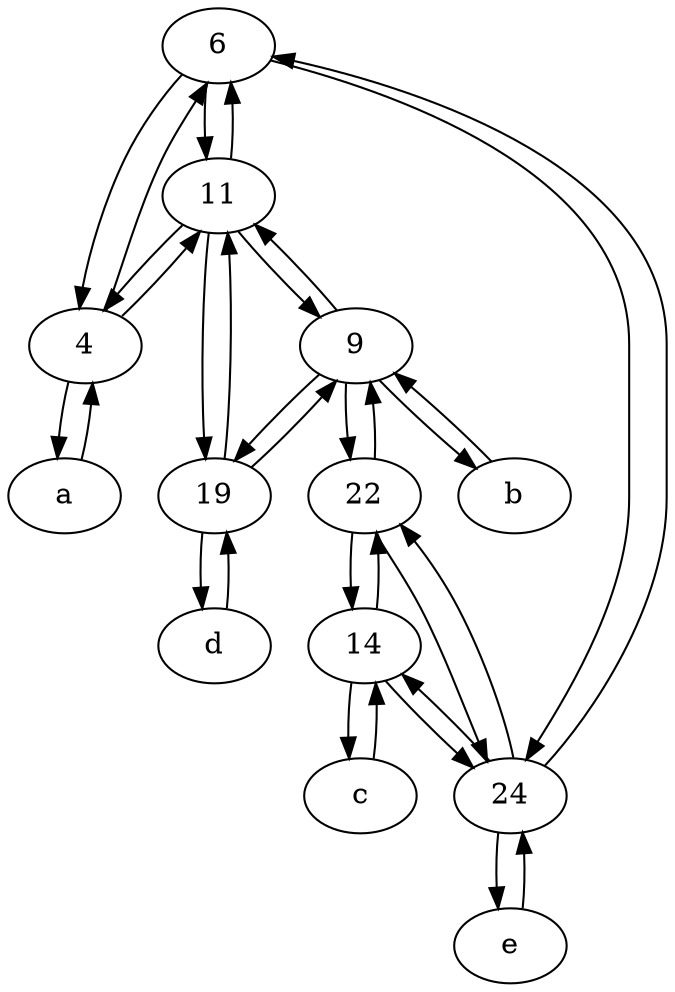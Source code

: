 digraph  {
	6;
	c [pos="20,10!"];
	11;
	4;
	19;
	14;
	e [pos="30,50!"];
	d [pos="20,30!"];
	22;
	24;
	a [pos="40,10!"];
	9;
	b [pos="50,20!"];
	14 -> 22;
	4 -> 6;
	4 -> 11;
	19 -> d;
	c -> 14;
	6 -> 4;
	11 -> 4;
	24 -> 6;
	6 -> 11;
	a -> 4;
	4 -> a;
	9 -> 22;
	11 -> 9;
	6 -> 24;
	14 -> 24;
	24 -> e;
	24 -> 14;
	d -> 19;
	9 -> b;
	14 -> c;
	24 -> 22;
	b -> 9;
	22 -> 9;
	11 -> 6;
	9 -> 19;
	19 -> 11;
	9 -> 11;
	19 -> 9;
	22 -> 24;
	22 -> 14;
	11 -> 19;
	e -> 24;

	}
